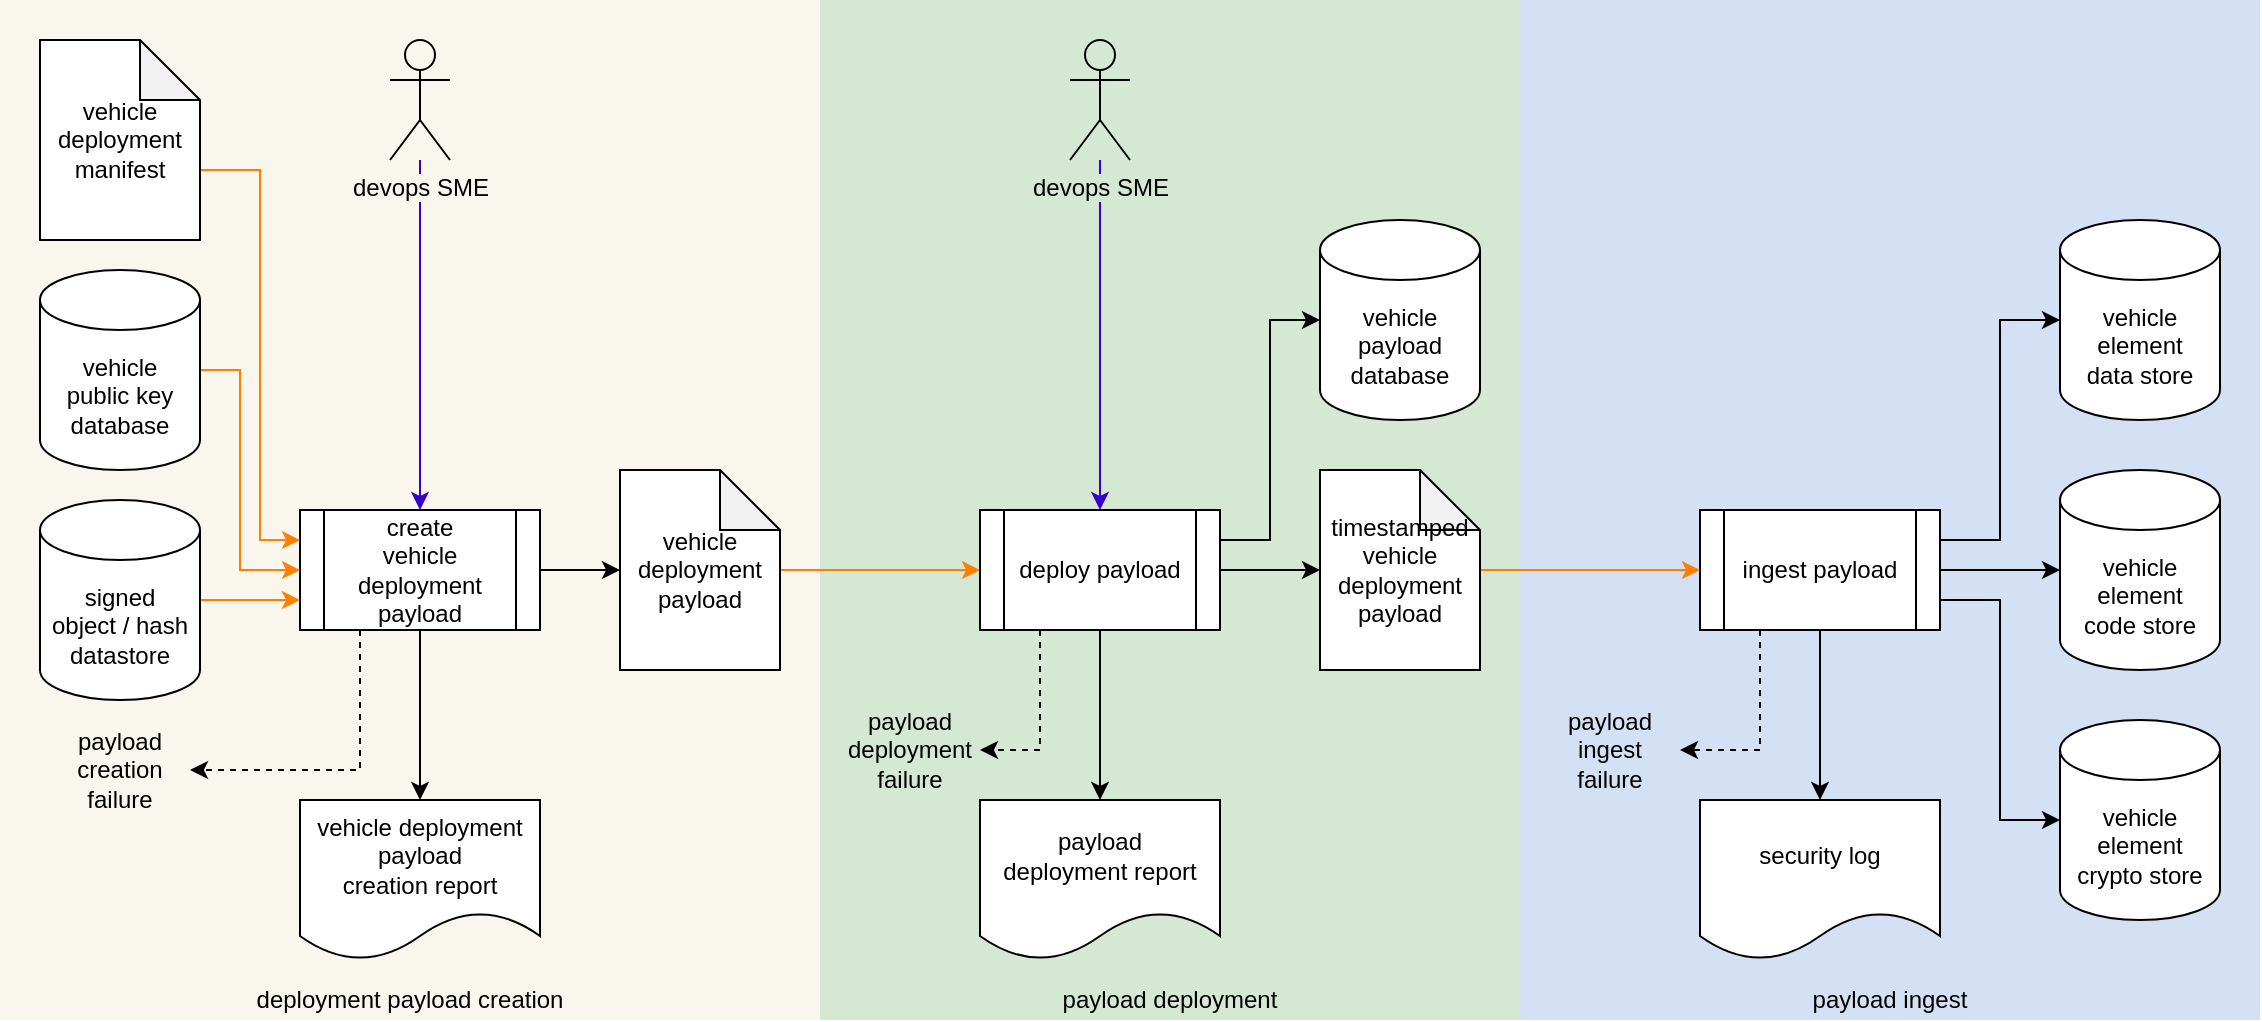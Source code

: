<mxfile version="16.1.2" type="device"><diagram id="sruLN3PUJWMz3BnSayqV" name="Page-1"><mxGraphModel dx="3900" dy="2467" grid="1" gridSize="10" guides="1" tooltips="1" connect="1" arrows="1" fold="1" page="0" pageScale="1" pageWidth="850" pageHeight="1100" math="0" shadow="0"><root><mxCell id="0"/><mxCell id="1" parent="0"/><mxCell id="J01uXUBwh0j1N3b9HebX-4" value="" style="rounded=0;whiteSpace=wrap;html=1;strokeColor=none;fillColor=#D5E8D4;" parent="1" vertex="1"><mxGeometry x="-1890" y="-1430" width="350" height="510" as="geometry"/></mxCell><mxCell id="J01uXUBwh0j1N3b9HebX-6" value="" style="rounded=0;whiteSpace=wrap;html=1;strokeColor=none;fillColor=#D4E1F5;" parent="1" vertex="1"><mxGeometry x="-1540" y="-1430" width="370" height="510" as="geometry"/></mxCell><mxCell id="IYFF-rZwIx-oNjkb489E-1" value="vehicle payload database" style="shape=cylinder3;whiteSpace=wrap;html=1;boundedLbl=1;backgroundOutline=1;size=15;" parent="1" vertex="1"><mxGeometry x="-1640" y="-1320" width="80" height="100" as="geometry"/></mxCell><mxCell id="J01uXUBwh0j1N3b9HebX-5" value="" style="rounded=0;whiteSpace=wrap;html=1;fillColor=#F9F7ED;strokeColor=none;" parent="1" vertex="1"><mxGeometry x="-2300" y="-1430" width="410" height="510" as="geometry"/></mxCell><mxCell id="db3MNwc5aLGeDNZlsfTl-3" style="edgeStyle=orthogonalEdgeStyle;rounded=0;orthogonalLoop=1;jettySize=auto;html=1;entryX=0;entryY=0.5;entryDx=0;entryDy=0;entryPerimeter=0;" parent="1" source="db3MNwc5aLGeDNZlsfTl-4" target="db3MNwc5aLGeDNZlsfTl-20" edge="1"><mxGeometry relative="1" as="geometry"/></mxCell><mxCell id="6CrDQaZrptiHlMrCUkV0-29" style="edgeStyle=orthogonalEdgeStyle;rounded=0;orthogonalLoop=1;jettySize=auto;html=1;exitX=0.25;exitY=1;exitDx=0;exitDy=0;dashed=1;entryX=1;entryY=0.5;entryDx=0;entryDy=0;" parent="1" source="db3MNwc5aLGeDNZlsfTl-4" target="6CrDQaZrptiHlMrCUkV0-28" edge="1"><mxGeometry relative="1" as="geometry"><Array as="points"><mxPoint x="-2120" y="-1045"/></Array></mxGeometry></mxCell><mxCell id="db3MNwc5aLGeDNZlsfTl-4" value="create&lt;br&gt;vehicle deployment payload" style="shape=process;whiteSpace=wrap;html=1;backgroundOutline=1;" parent="1" vertex="1"><mxGeometry x="-2150" y="-1175" width="120" height="60" as="geometry"/></mxCell><mxCell id="db3MNwc5aLGeDNZlsfTl-19" style="edgeStyle=orthogonalEdgeStyle;rounded=0;orthogonalLoop=1;jettySize=auto;html=1;entryX=0;entryY=0.5;entryDx=0;entryDy=0;fillColor=#fa6800;strokeColor=#FF8000;" parent="1" source="db3MNwc5aLGeDNZlsfTl-20" target="db3MNwc5aLGeDNZlsfTl-24" edge="1"><mxGeometry relative="1" as="geometry"/></mxCell><mxCell id="db3MNwc5aLGeDNZlsfTl-20" value="vehicle deployment payload" style="shape=note;whiteSpace=wrap;html=1;backgroundOutline=1;darkOpacity=0.05;" parent="1" vertex="1"><mxGeometry x="-1990" y="-1195" width="80" height="100" as="geometry"/></mxCell><mxCell id="db3MNwc5aLGeDNZlsfTl-21" style="edgeStyle=orthogonalEdgeStyle;rounded=0;orthogonalLoop=1;jettySize=auto;html=1;entryX=0;entryY=0.5;entryDx=0;entryDy=0;entryPerimeter=0;" parent="1" source="db3MNwc5aLGeDNZlsfTl-24" target="9eXvah1wxz6GxjnckMq7-2" edge="1"><mxGeometry relative="1" as="geometry"><mxPoint x="-1510" y="-1145" as="targetPoint"/></mxGeometry></mxCell><mxCell id="IYFF-rZwIx-oNjkb489E-24" style="edgeStyle=orthogonalEdgeStyle;rounded=0;orthogonalLoop=1;jettySize=auto;html=1;entryX=0.5;entryY=0;entryDx=0;entryDy=0;" parent="1" source="db3MNwc5aLGeDNZlsfTl-24" target="IYFF-rZwIx-oNjkb489E-23" edge="1"><mxGeometry relative="1" as="geometry"/></mxCell><mxCell id="6CrDQaZrptiHlMrCUkV0-24" style="edgeStyle=orthogonalEdgeStyle;rounded=0;orthogonalLoop=1;jettySize=auto;html=1;exitX=1;exitY=0.25;exitDx=0;exitDy=0;entryX=0;entryY=0.5;entryDx=0;entryDy=0;entryPerimeter=0;" parent="1" source="db3MNwc5aLGeDNZlsfTl-24" target="IYFF-rZwIx-oNjkb489E-1" edge="1"><mxGeometry relative="1" as="geometry"/></mxCell><mxCell id="6CrDQaZrptiHlMrCUkV0-32" style="edgeStyle=orthogonalEdgeStyle;rounded=0;orthogonalLoop=1;jettySize=auto;html=1;exitX=0.25;exitY=1;exitDx=0;exitDy=0;entryX=1;entryY=0.5;entryDx=0;entryDy=0;dashed=1;" parent="1" source="db3MNwc5aLGeDNZlsfTl-24" target="6CrDQaZrptiHlMrCUkV0-30" edge="1"><mxGeometry relative="1" as="geometry"/></mxCell><mxCell id="db3MNwc5aLGeDNZlsfTl-24" value="deploy payload" style="shape=process;whiteSpace=wrap;html=1;backgroundOutline=1;" parent="1" vertex="1"><mxGeometry x="-1810" y="-1175" width="120" height="60" as="geometry"/></mxCell><mxCell id="J01uXUBwh0j1N3b9HebX-7" value="deployment payload creation" style="text;html=1;strokeColor=none;fillColor=none;align=center;verticalAlign=middle;whiteSpace=wrap;rounded=0;" parent="1" vertex="1"><mxGeometry x="-2300" y="-940" width="410" height="20" as="geometry"/></mxCell><mxCell id="J01uXUBwh0j1N3b9HebX-8" value="payload deployment" style="text;html=1;strokeColor=none;fillColor=none;align=center;verticalAlign=middle;whiteSpace=wrap;rounded=0;" parent="1" vertex="1"><mxGeometry x="-1890" y="-940" width="350" height="20" as="geometry"/></mxCell><mxCell id="J01uXUBwh0j1N3b9HebX-9" value="payload ingest" style="text;html=1;strokeColor=none;fillColor=none;align=center;verticalAlign=middle;whiteSpace=wrap;rounded=0;" parent="1" vertex="1"><mxGeometry x="-1540" y="-940" width="370" height="20" as="geometry"/></mxCell><mxCell id="6CrDQaZrptiHlMrCUkV0-23" style="edgeStyle=orthogonalEdgeStyle;rounded=0;orthogonalLoop=1;jettySize=auto;html=1;fillColor=#6a00ff;strokeColor=#3700CC;" parent="1" source="IYFF-rZwIx-oNjkb489E-5" target="db3MNwc5aLGeDNZlsfTl-24" edge="1"><mxGeometry relative="1" as="geometry"/></mxCell><mxCell id="IYFF-rZwIx-oNjkb489E-5" value="&lt;span style=&quot;background-color: rgb(213 , 232 , 212)&quot;&gt;devops SME&lt;/span&gt;" style="shape=umlActor;verticalLabelPosition=bottom;labelBackgroundColor=#ffffff;verticalAlign=top;html=1;outlineConnect=0;fillColor=none;" parent="1" vertex="1"><mxGeometry x="-1765" y="-1410" width="30" height="60" as="geometry"/></mxCell><mxCell id="IYFF-rZwIx-oNjkb489E-22" style="edgeStyle=orthogonalEdgeStyle;rounded=0;orthogonalLoop=1;jettySize=auto;html=1;fillColor=#6a00ff;strokeColor=#3700CC;" parent="1" source="IYFF-rZwIx-oNjkb489E-17" target="db3MNwc5aLGeDNZlsfTl-4" edge="1"><mxGeometry relative="1" as="geometry"/></mxCell><mxCell id="IYFF-rZwIx-oNjkb489E-17" value="&lt;span style=&quot;background-color: rgb(249 , 247 , 237)&quot;&gt;devops SME&lt;/span&gt;" style="shape=umlActor;verticalLabelPosition=bottom;labelBackgroundColor=#ffffff;verticalAlign=top;html=1;outlineConnect=0;fillColor=none;" parent="1" vertex="1"><mxGeometry x="-2105" y="-1410" width="30" height="60" as="geometry"/></mxCell><mxCell id="IYFF-rZwIx-oNjkb489E-20" value="vehicle deployment payload&lt;br&gt;creation report" style="shape=document;whiteSpace=wrap;html=1;boundedLbl=1;" parent="1" vertex="1"><mxGeometry x="-2150" y="-1030" width="120" height="80" as="geometry"/></mxCell><mxCell id="IYFF-rZwIx-oNjkb489E-21" style="edgeStyle=orthogonalEdgeStyle;rounded=0;orthogonalLoop=1;jettySize=auto;html=1;entryX=0.5;entryY=0;entryDx=0;entryDy=0;exitX=0.5;exitY=1;exitDx=0;exitDy=0;" parent="1" source="db3MNwc5aLGeDNZlsfTl-4" target="IYFF-rZwIx-oNjkb489E-20" edge="1"><mxGeometry relative="1" as="geometry"><mxPoint x="-2090" y="-1100" as="sourcePoint"/></mxGeometry></mxCell><mxCell id="IYFF-rZwIx-oNjkb489E-23" value="payload&lt;br&gt;deployment report" style="shape=document;whiteSpace=wrap;html=1;boundedLbl=1;" parent="1" vertex="1"><mxGeometry x="-1810" y="-1030" width="120" height="80" as="geometry"/></mxCell><mxCell id="6CrDQaZrptiHlMrCUkV0-11" style="edgeStyle=orthogonalEdgeStyle;rounded=0;orthogonalLoop=1;jettySize=auto;html=1;entryX=0;entryY=0.75;entryDx=0;entryDy=0;fillColor=#fa6800;strokeColor=#FF8000;" parent="1" source="6CrDQaZrptiHlMrCUkV0-5" target="db3MNwc5aLGeDNZlsfTl-4" edge="1"><mxGeometry relative="1" as="geometry"><mxPoint x="-2170" y="-800" as="targetPoint"/><Array as="points"><mxPoint x="-2170" y="-1130"/><mxPoint x="-2170" y="-1130"/></Array></mxGeometry></mxCell><mxCell id="6CrDQaZrptiHlMrCUkV0-5" value="signed&lt;br&gt;object / hash datastore" style="shape=cylinder3;whiteSpace=wrap;html=1;boundedLbl=1;backgroundOutline=1;size=15;" parent="1" vertex="1"><mxGeometry x="-2280" y="-1180" width="80" height="100" as="geometry"/></mxCell><mxCell id="6CrDQaZrptiHlMrCUkV0-13" style="edgeStyle=orthogonalEdgeStyle;rounded=0;orthogonalLoop=1;jettySize=auto;html=1;entryX=0;entryY=0.5;entryDx=0;entryDy=0;exitX=1;exitY=0.5;exitDx=0;exitDy=0;exitPerimeter=0;fillColor=#fa6800;strokeColor=#FF8000;" parent="1" source="6CrDQaZrptiHlMrCUkV0-12" target="db3MNwc5aLGeDNZlsfTl-4" edge="1"><mxGeometry relative="1" as="geometry"><Array as="points"><mxPoint x="-2180" y="-1245"/><mxPoint x="-2180" y="-1145"/></Array></mxGeometry></mxCell><mxCell id="6CrDQaZrptiHlMrCUkV0-12" value="vehicle&lt;br&gt;public key&lt;br&gt;database" style="shape=cylinder3;whiteSpace=wrap;html=1;boundedLbl=1;backgroundOutline=1;size=15;" parent="1" vertex="1"><mxGeometry x="-2280" y="-1295" width="80" height="100" as="geometry"/></mxCell><mxCell id="6CrDQaZrptiHlMrCUkV0-16" style="edgeStyle=orthogonalEdgeStyle;rounded=0;orthogonalLoop=1;jettySize=auto;html=1;entryX=0;entryY=0.25;entryDx=0;entryDy=0;fillColor=#fa6800;strokeColor=#FF8000;exitX=0;exitY=0;exitDx=80;exitDy=65;exitPerimeter=0;" parent="1" source="6CrDQaZrptiHlMrCUkV0-15" target="db3MNwc5aLGeDNZlsfTl-4" edge="1"><mxGeometry relative="1" as="geometry"><mxPoint x="-1980" y="-1540" as="targetPoint"/><Array as="points"><mxPoint x="-2170" y="-1345"/><mxPoint x="-2170" y="-1160"/></Array></mxGeometry></mxCell><mxCell id="6CrDQaZrptiHlMrCUkV0-15" value="vehicle deployment manifest" style="shape=note;whiteSpace=wrap;html=1;backgroundOutline=1;darkOpacity=0.05;" parent="1" vertex="1"><mxGeometry x="-2280" y="-1410" width="80" height="100" as="geometry"/></mxCell><mxCell id="6CrDQaZrptiHlMrCUkV0-28" value="payload&lt;br&gt;creation&lt;br&gt;failure" style="text;html=1;strokeColor=none;fillColor=none;align=center;verticalAlign=middle;whiteSpace=wrap;rounded=0;" parent="1" vertex="1"><mxGeometry x="-2275" y="-1070" width="70" height="50" as="geometry"/></mxCell><mxCell id="6CrDQaZrptiHlMrCUkV0-30" value="payload&lt;br&gt;deployment&lt;br&gt;failure" style="text;html=1;strokeColor=none;fillColor=none;align=center;verticalAlign=middle;whiteSpace=wrap;rounded=0;" parent="1" vertex="1"><mxGeometry x="-1880" y="-1080" width="70" height="50" as="geometry"/></mxCell><mxCell id="9eXvah1wxz6GxjnckMq7-1" value="ingest payload" style="shape=process;whiteSpace=wrap;html=1;backgroundOutline=1;" vertex="1" parent="1"><mxGeometry x="-1450" y="-1175" width="120" height="60" as="geometry"/></mxCell><mxCell id="9eXvah1wxz6GxjnckMq7-3" style="edgeStyle=orthogonalEdgeStyle;rounded=0;orthogonalLoop=1;jettySize=auto;html=1;entryX=0;entryY=0.5;entryDx=0;entryDy=0;strokeColor=#FF8000;" edge="1" parent="1" source="9eXvah1wxz6GxjnckMq7-2" target="9eXvah1wxz6GxjnckMq7-1"><mxGeometry relative="1" as="geometry"/></mxCell><mxCell id="9eXvah1wxz6GxjnckMq7-2" value="timestamped&lt;br&gt;vehicle deployment payload" style="shape=note;whiteSpace=wrap;html=1;backgroundOutline=1;darkOpacity=0.05;" vertex="1" parent="1"><mxGeometry x="-1640" y="-1195" width="80" height="100" as="geometry"/></mxCell><mxCell id="9eXvah1wxz6GxjnckMq7-4" value="vehicle element&lt;br&gt;code store" style="shape=cylinder3;whiteSpace=wrap;html=1;boundedLbl=1;backgroundOutline=1;size=15;" vertex="1" parent="1"><mxGeometry x="-1270" y="-1195" width="80" height="100" as="geometry"/></mxCell><mxCell id="9eXvah1wxz6GxjnckMq7-5" style="edgeStyle=orthogonalEdgeStyle;rounded=0;orthogonalLoop=1;jettySize=auto;html=1;exitX=1;exitY=0.5;exitDx=0;exitDy=0;entryX=0;entryY=0.5;entryDx=0;entryDy=0;entryPerimeter=0;" edge="1" target="9eXvah1wxz6GxjnckMq7-4" parent="1" source="9eXvah1wxz6GxjnckMq7-1"><mxGeometry relative="1" as="geometry"><mxPoint x="-1320" y="-1160" as="sourcePoint"/></mxGeometry></mxCell><mxCell id="9eXvah1wxz6GxjnckMq7-6" value="vehicle element crypto store" style="shape=cylinder3;whiteSpace=wrap;html=1;boundedLbl=1;backgroundOutline=1;size=15;" vertex="1" parent="1"><mxGeometry x="-1270" y="-1070" width="80" height="100" as="geometry"/></mxCell><mxCell id="9eXvah1wxz6GxjnckMq7-7" style="edgeStyle=orthogonalEdgeStyle;rounded=0;orthogonalLoop=1;jettySize=auto;html=1;exitX=1;exitY=0.75;exitDx=0;exitDy=0;entryX=0;entryY=0.5;entryDx=0;entryDy=0;entryPerimeter=0;" edge="1" target="9eXvah1wxz6GxjnckMq7-6" parent="1" source="9eXvah1wxz6GxjnckMq7-1"><mxGeometry relative="1" as="geometry"><mxPoint x="-1330" y="-955" as="sourcePoint"/></mxGeometry></mxCell><mxCell id="9eXvah1wxz6GxjnckMq7-10" style="edgeStyle=orthogonalEdgeStyle;rounded=0;orthogonalLoop=1;jettySize=auto;html=1;exitX=0.25;exitY=1;exitDx=0;exitDy=0;entryX=1;entryY=0.5;entryDx=0;entryDy=0;dashed=1;" edge="1" target="9eXvah1wxz6GxjnckMq7-11" parent="1" source="9eXvah1wxz6GxjnckMq7-1"><mxGeometry relative="1" as="geometry"><mxPoint x="-1430" y="-1115" as="sourcePoint"/></mxGeometry></mxCell><mxCell id="9eXvah1wxz6GxjnckMq7-11" value="payload&lt;br&gt;ingest&lt;br&gt;failure" style="text;html=1;strokeColor=none;fillColor=none;align=center;verticalAlign=middle;whiteSpace=wrap;rounded=0;" vertex="1" parent="1"><mxGeometry x="-1530" y="-1080" width="70" height="50" as="geometry"/></mxCell><mxCell id="9eXvah1wxz6GxjnckMq7-12" value="vehicle element&lt;br&gt;data store" style="shape=cylinder3;whiteSpace=wrap;html=1;boundedLbl=1;backgroundOutline=1;size=15;" vertex="1" parent="1"><mxGeometry x="-1270" y="-1320" width="80" height="100" as="geometry"/></mxCell><mxCell id="9eXvah1wxz6GxjnckMq7-13" style="edgeStyle=orthogonalEdgeStyle;rounded=0;orthogonalLoop=1;jettySize=auto;html=1;exitX=1;exitY=0.25;exitDx=0;exitDy=0;entryX=0;entryY=0.5;entryDx=0;entryDy=0;entryPerimeter=0;" edge="1" target="9eXvah1wxz6GxjnckMq7-12" parent="1" source="9eXvah1wxz6GxjnckMq7-1"><mxGeometry relative="1" as="geometry"><mxPoint x="-1330" y="-1260" as="sourcePoint"/></mxGeometry></mxCell><mxCell id="9eXvah1wxz6GxjnckMq7-15" style="edgeStyle=orthogonalEdgeStyle;rounded=0;orthogonalLoop=1;jettySize=auto;html=1;exitX=0.5;exitY=1;exitDx=0;exitDy=0;" edge="1" target="9eXvah1wxz6GxjnckMq7-16" parent="1" source="9eXvah1wxz6GxjnckMq7-1"><mxGeometry relative="1" as="geometry"><mxPoint x="-1080" y="-960" as="sourcePoint"/></mxGeometry></mxCell><mxCell id="9eXvah1wxz6GxjnckMq7-16" value="security log" style="shape=document;whiteSpace=wrap;html=1;boundedLbl=1;" vertex="1" parent="1"><mxGeometry x="-1450" y="-1030" width="120" height="80" as="geometry"/></mxCell></root></mxGraphModel></diagram></mxfile>